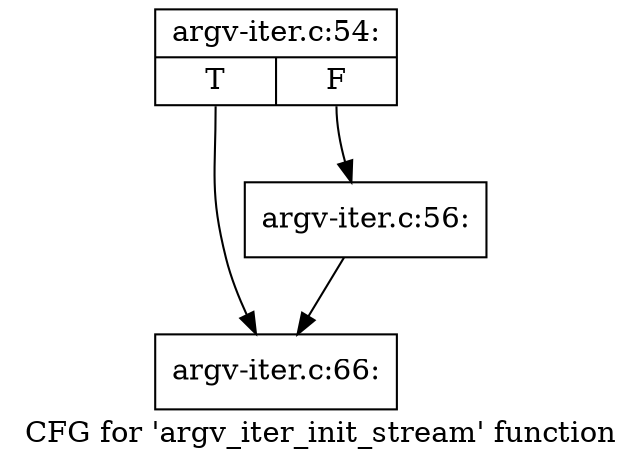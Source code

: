 digraph "CFG for 'argv_iter_init_stream' function" {
	label="CFG for 'argv_iter_init_stream' function";

	Node0xd46bee0 [shape=record,label="{argv-iter.c:54:|{<s0>T|<s1>F}}"];
	Node0xd46bee0:s0 -> Node0xd470560;
	Node0xd46bee0:s1 -> Node0xd469c10;
	Node0xd469c10 [shape=record,label="{argv-iter.c:56:}"];
	Node0xd469c10 -> Node0xd470560;
	Node0xd470560 [shape=record,label="{argv-iter.c:66:}"];
}
